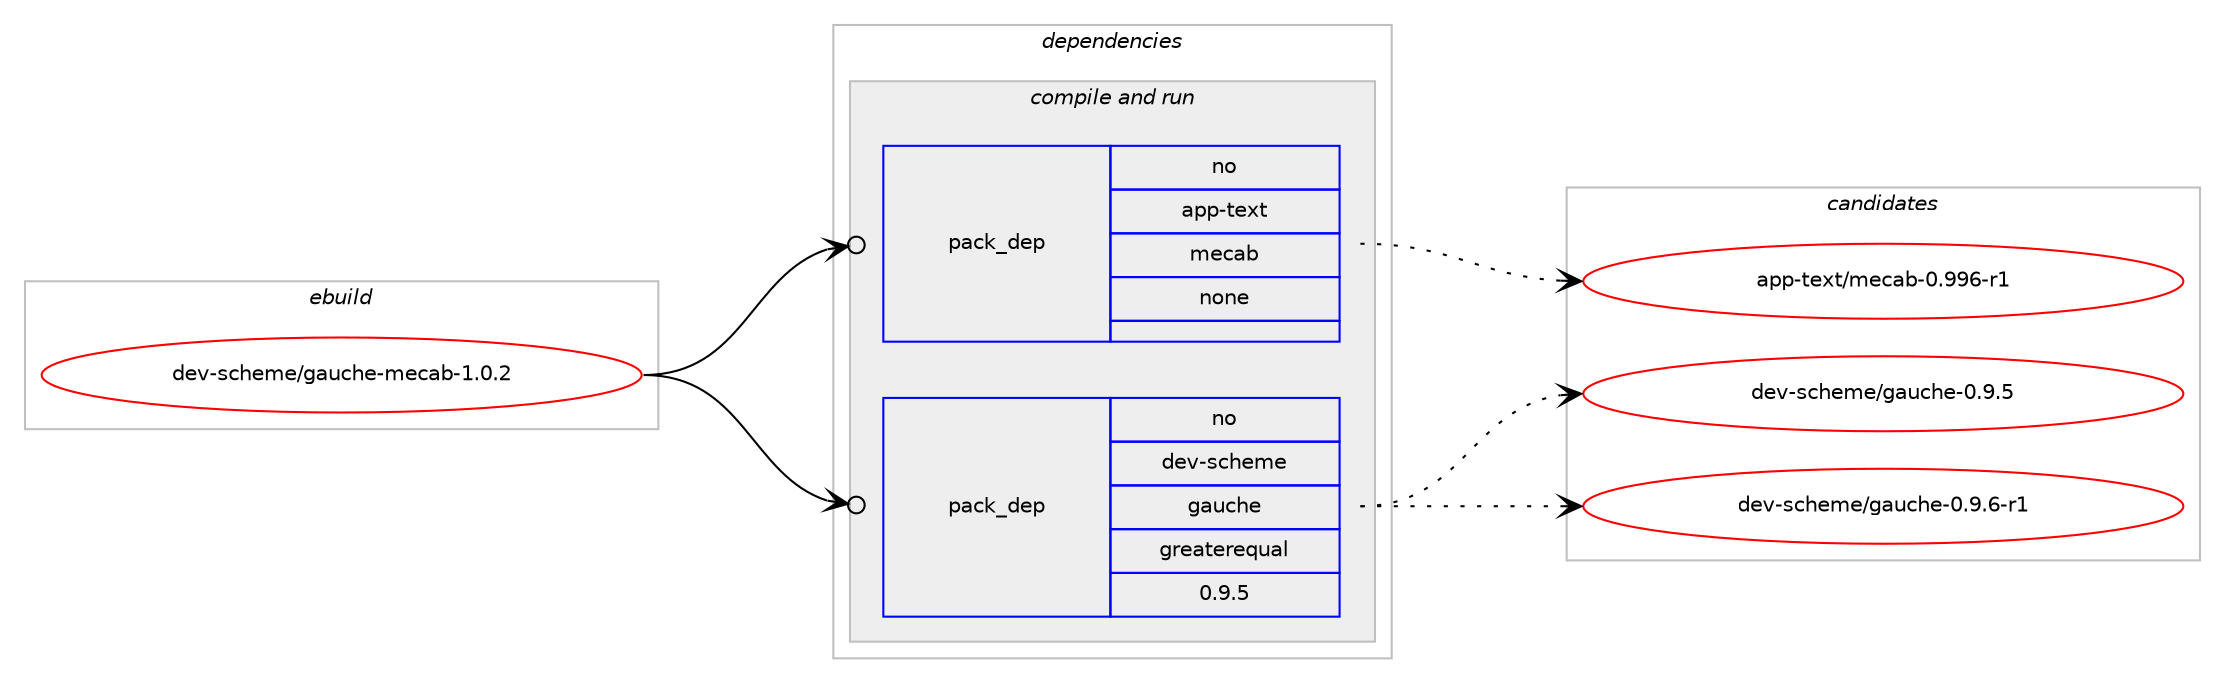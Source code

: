 digraph prolog {

# *************
# Graph options
# *************

newrank=true;
concentrate=true;
compound=true;
graph [rankdir=LR,fontname=Helvetica,fontsize=10,ranksep=1.5];#, ranksep=2.5, nodesep=0.2];
edge  [arrowhead=vee];
node  [fontname=Helvetica,fontsize=10];

# **********
# The ebuild
# **********

subgraph cluster_leftcol {
color=gray;
rank=same;
label=<<i>ebuild</i>>;
id [label="dev-scheme/gauche-mecab-1.0.2", color=red, width=4, href="../dev-scheme/gauche-mecab-1.0.2.svg"];
}

# ****************
# The dependencies
# ****************

subgraph cluster_midcol {
color=gray;
label=<<i>dependencies</i>>;
subgraph cluster_compile {
fillcolor="#eeeeee";
style=filled;
label=<<i>compile</i>>;
}
subgraph cluster_compileandrun {
fillcolor="#eeeeee";
style=filled;
label=<<i>compile and run</i>>;
subgraph pack1092066 {
dependency1538498 [label=<<TABLE BORDER="0" CELLBORDER="1" CELLSPACING="0" CELLPADDING="4" WIDTH="220"><TR><TD ROWSPAN="6" CELLPADDING="30">pack_dep</TD></TR><TR><TD WIDTH="110">no</TD></TR><TR><TD>app-text</TD></TR><TR><TD>mecab</TD></TR><TR><TD>none</TD></TR><TR><TD></TD></TR></TABLE>>, shape=none, color=blue];
}
id:e -> dependency1538498:w [weight=20,style="solid",arrowhead="odotvee"];
subgraph pack1092067 {
dependency1538499 [label=<<TABLE BORDER="0" CELLBORDER="1" CELLSPACING="0" CELLPADDING="4" WIDTH="220"><TR><TD ROWSPAN="6" CELLPADDING="30">pack_dep</TD></TR><TR><TD WIDTH="110">no</TD></TR><TR><TD>dev-scheme</TD></TR><TR><TD>gauche</TD></TR><TR><TD>greaterequal</TD></TR><TR><TD>0.9.5</TD></TR></TABLE>>, shape=none, color=blue];
}
id:e -> dependency1538499:w [weight=20,style="solid",arrowhead="odotvee"];
}
subgraph cluster_run {
fillcolor="#eeeeee";
style=filled;
label=<<i>run</i>>;
}
}

# **************
# The candidates
# **************

subgraph cluster_choices {
rank=same;
color=gray;
label=<<i>candidates</i>>;

subgraph choice1092066 {
color=black;
nodesep=1;
choice9711211245116101120116471091019997984548465757544511449 [label="app-text/mecab-0.996-r1", color=red, width=4,href="../app-text/mecab-0.996-r1.svg"];
dependency1538498:e -> choice9711211245116101120116471091019997984548465757544511449:w [style=dotted,weight="100"];
}
subgraph choice1092067 {
color=black;
nodesep=1;
choice1001011184511599104101109101471039711799104101454846574653 [label="dev-scheme/gauche-0.9.5", color=red, width=4,href="../dev-scheme/gauche-0.9.5.svg"];
choice10010111845115991041011091014710397117991041014548465746544511449 [label="dev-scheme/gauche-0.9.6-r1", color=red, width=4,href="../dev-scheme/gauche-0.9.6-r1.svg"];
dependency1538499:e -> choice1001011184511599104101109101471039711799104101454846574653:w [style=dotted,weight="100"];
dependency1538499:e -> choice10010111845115991041011091014710397117991041014548465746544511449:w [style=dotted,weight="100"];
}
}

}

